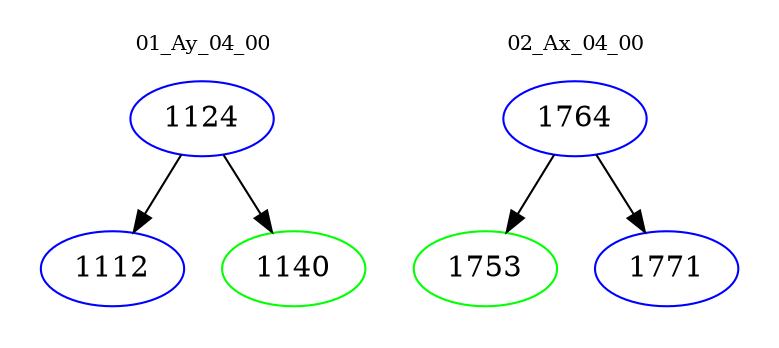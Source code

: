 digraph{
subgraph cluster_0 {
color = white
label = "01_Ay_04_00";
fontsize=10;
T0_1124 [label="1124", color="blue"]
T0_1124 -> T0_1112 [color="black"]
T0_1112 [label="1112", color="blue"]
T0_1124 -> T0_1140 [color="black"]
T0_1140 [label="1140", color="green"]
}
subgraph cluster_1 {
color = white
label = "02_Ax_04_00";
fontsize=10;
T1_1764 [label="1764", color="blue"]
T1_1764 -> T1_1753 [color="black"]
T1_1753 [label="1753", color="green"]
T1_1764 -> T1_1771 [color="black"]
T1_1771 [label="1771", color="blue"]
}
}
